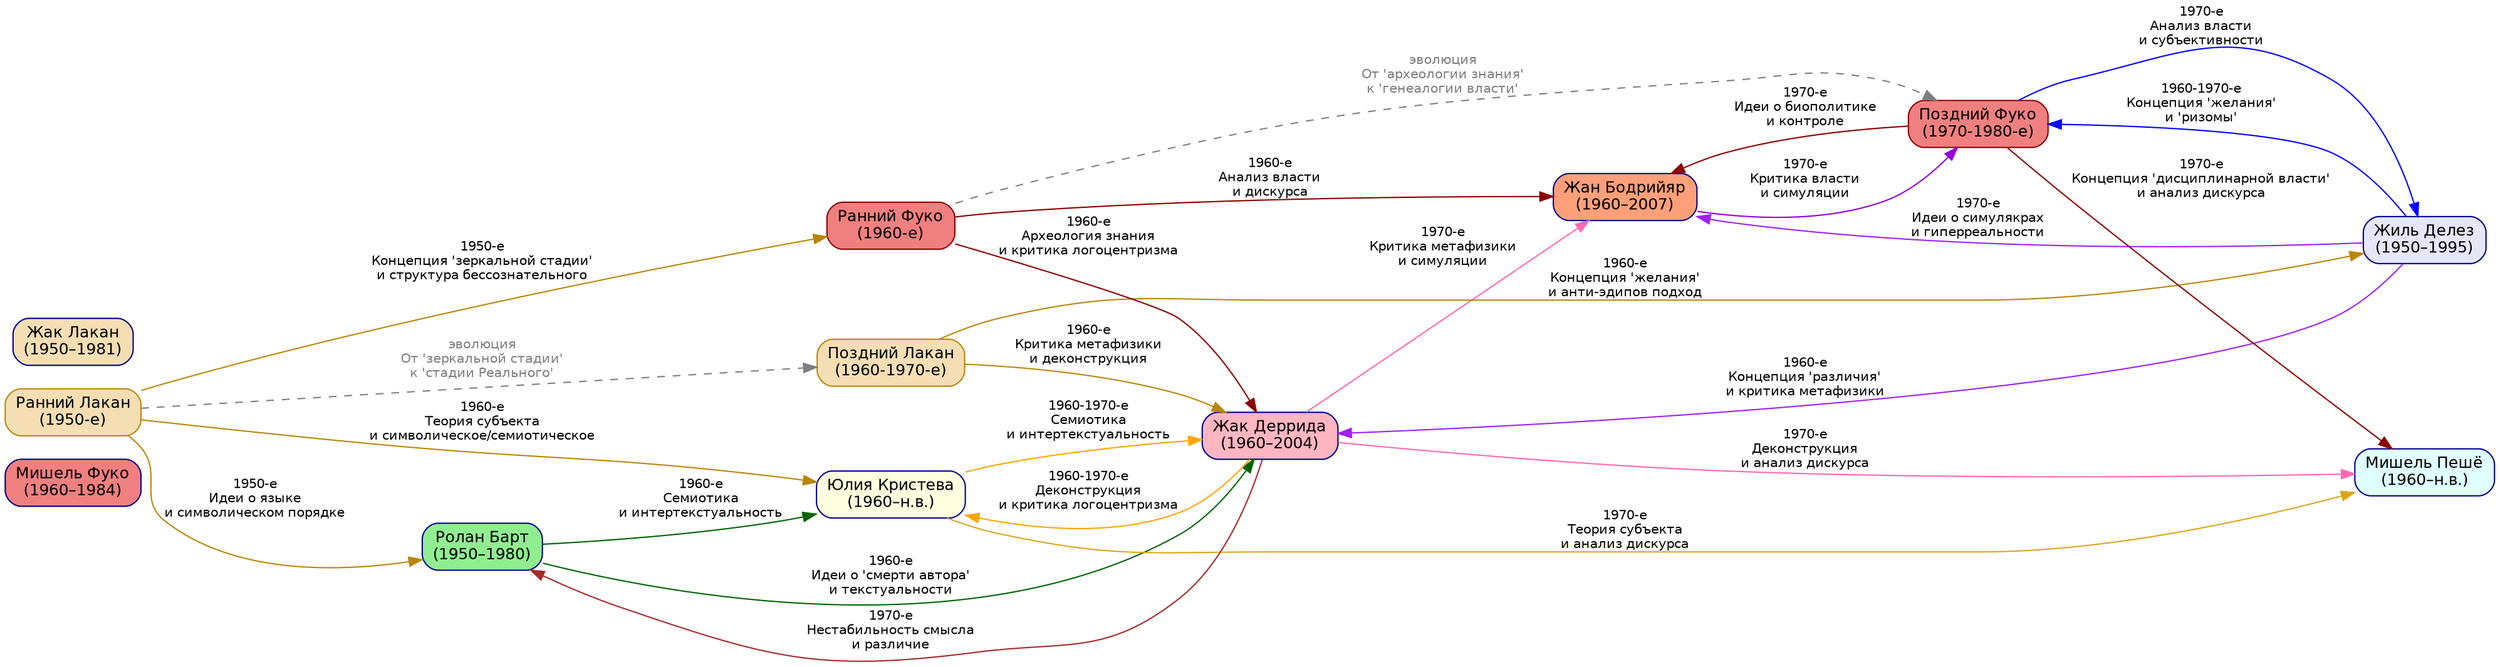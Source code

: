 digraph Poststructuralism {
    rankdir=LR;
    node [shape=box, style="rounded,filled", fillcolor="lightblue", color="darkblue", fontname="Helvetica", fontsize=12];
    edge [color="gray50", fontname="Helvetica", fontsize=10];

    // Основные фигуры с годами творчества
    Фуко [label="Мишель Фуко\n(1960–1984)", fillcolor="lightcoral"];
    Барт [label="Ролан Барт\n(1950–1980)", fillcolor="lightgreen"];
    Кристева [label="Юлия Кристева\n(1960–н.в.)", fillcolor="lightyellow"];
    Делез [label="Жиль Делез\n(1950–1995)", fillcolor="lavender"];
    Деррида [label="Жак Деррида\n(1960–2004)", fillcolor="lightpink"];
    Пешё [label="Мишель Пешё\n(1960–н.в.)", fillcolor="lightcyan"];
    Лакан [label="Жак Лакан\n(1950–1981)", fillcolor="wheat"];
    Бодрийяр [label="Жан Бодрийяр\n(1960–2007)", fillcolor="lightsalmon"];

    // Ранний и поздний периоды
    Лакан_ранний [label="Ранний Лакан\n(1950-е)", fillcolor="wheat", color="darkgoldenrod"];
    Лакан_поздний [label="Поздний Лакан\n(1960-1970-е)", fillcolor="wheat", color="darkgoldenrod"];
    Фуко_ранний [label="Ранний Фуко\n(1960-е)", fillcolor="lightcoral", color="darkred"];
    Фуко_поздний [label="Поздний Фуко\n(1970-1980-е)", fillcolor="lightcoral", color="darkred"];

    // Влияния с указанием концепций
    Лакан_ранний -> Фуко_ранний [label="1950-е\nКонцепция 'зеркальной стадии'\nи структура бессознательного", color="darkgoldenrod"];
    Лакан_ранний -> Барт [label="1950-е\nИдеи о языке\nи символическом порядке", color="darkgoldenrod"];
    Лакан_ранний -> Кристева [label="1960-е\nТеория субъекта\nи символическое/семиотическое", color="darkgoldenrod"];
    Лакан_поздний -> Деррида [label="1960-е\nКритика метафизики\nи деконструкция", color="darkgoldenrod"];
    Лакан_поздний -> Делез [label="1960-е\nКонцепция 'желания'\nи анти-эдипов подход", color="darkgoldenrod"];

    Фуко_ранний -> Деррида [label="1960-е\nАрхеология знания\nи критика логоцентризма", color="darkred"];
    Фуко_ранний -> Бодрийяр [label="1960-е\nАнализ власти\nи дискурса", color="darkred"];
    Фуко_поздний -> Пешё [label="1970-е\nКонцепция 'дисциплинарной власти'\nи анализ дискурса", color="darkred"];
    Фуко_поздний -> Бодрийяр [label="1970-е\nИдеи о биополитике\nи контроле", color="darkred"];

    Барт -> Кристева [label="1960-е\nСемиотика\nи интертекстуальность", color="darkgreen"];
    Барт -> Деррида [label="1960-е\nИдеи о 'смерти автора'\nи текстуальности", color="darkgreen"];
    Кристева -> Деррида [label="1960-1970-е\nСемиотика\nи интертекстуальность", color="orange"];
    Кристева -> Пешё [label="1970-е\nТеория субъекта\nи анализ дискурса", color="goldenrod"];

    Делез -> Деррида [label="1960-е\nКонцепция 'различия'\nи критика метафизики", color="purple"];
    Делез -> Бодрийяр [label="1970-е\nИдеи о симулякрах\nи гиперреальности", color="purple"];
    Деррида -> Пешё [label="1970-е\nДеконструкция\nи анализ дискурса", color="hotpink"];
    Деррида -> Бодрийяр [label="1970-е\nКритика метафизики\nи симуляции", color="hotpink"];

    // Взаимное влияние Делеза и Фуко
    Делез -> Фуко_поздний [label="1960-1970-е\nКонцепция 'желания'\nи 'ризомы'", color="blue"];
    Фуко_поздний -> Делез [label="1970-е\nАнализ власти\nи субъективности", color="blue"];

    // Взаимное влияние Деррида и Кристевой
    Деррида -> Кристева [label="1960-1970-е\nДеконструкция\nи критика логоцентризма", color="orange"];

    // Взаимное влияние Барта и Деррида
    Деррида -> Барт [label="1970-е\nНестабильность смысла\nи различие", color="brown"];

    // Взаимное влияние Бодрийяра и Фуко
    Бодрийяр -> Фуко_поздний [label="1970-е\nКритика власти\nи симуляции", color="darkviolet"];

    // Стилизация для эволюции
    edge [color="gray50", style="dashed", fontcolor="gray50"];
    Лакан_ранний -> Лакан_поздний [label="эволюция\nОт 'зеркальной стадии'\nк 'стадии Реального'"];
    Фуко_ранний -> Фуко_поздний [label="эволюция\nОт 'археологии знания'\nк 'генеалогии власти'"];
}

